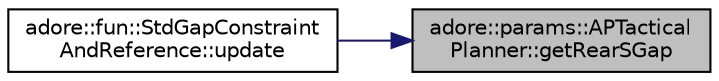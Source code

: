 digraph "adore::params::APTacticalPlanner::getRearSGap"
{
 // LATEX_PDF_SIZE
  edge [fontname="Helvetica",fontsize="10",labelfontname="Helvetica",labelfontsize="10"];
  node [fontname="Helvetica",fontsize="10",shape=record];
  rankdir="RL";
  Node1 [label="adore::params::APTactical\lPlanner::getRearSGap",height=0.2,width=0.4,color="black", fillcolor="grey75", style="filled", fontcolor="black",tooltip=" "];
  Node1 -> Node2 [dir="back",color="midnightblue",fontsize="10",style="solid",fontname="Helvetica"];
  Node2 [label="adore::fun::StdGapConstraint\lAndReference::update",height=0.2,width=0.4,color="black", fillcolor="white", style="filled",URL="$classadore_1_1fun_1_1StdGapConstraintAndReference.html#a2c6bdbb384aac8612a88b0a529eb7842",tooltip="update update all constraints and references"];
}
